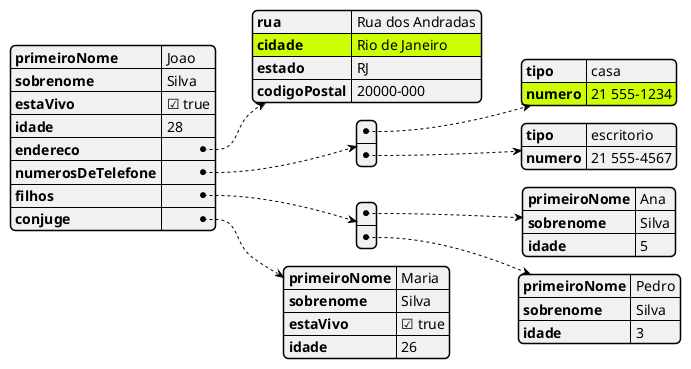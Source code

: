 @startjson Exemplo de JSON
#highlight "sobrenome" / "primeiroNome"
#highlight "endereco" / "cidade"
#highlight "numerosDeTelefone" / "0" / "numero"
{
  "primeiroNome": "Joao",
  "sobrenome": "Silva",
  "estaVivo": true,
  "idade": 28,
  "endereco": {
    "rua": "Rua dos Andradas",
    "cidade": "Rio de Janeiro",
    "estado": "RJ",
    "codigoPostal": "20000-000"
  },
  "numerosDeTelefone": [
    {
      "tipo": "casa",
      "numero": "21 555-1234"
    },
    {
      "tipo": "escritorio",
      "numero": "21 555-4567"
    }
  ],
  "filhos": [
    {
      "primeiroNome": "Ana",
      "sobrenome": "Silva",
      "idade": 5
    },
    {
      "primeiroNome": "Pedro",
      "sobrenome": "Silva",
      "idade": 3
    }
  ],
  "conjuge": {
    "primeiroNome": "Maria",
    "sobrenome": "Silva",
    "estaVivo": true,
    "idade": 26
  }
}
@endjson